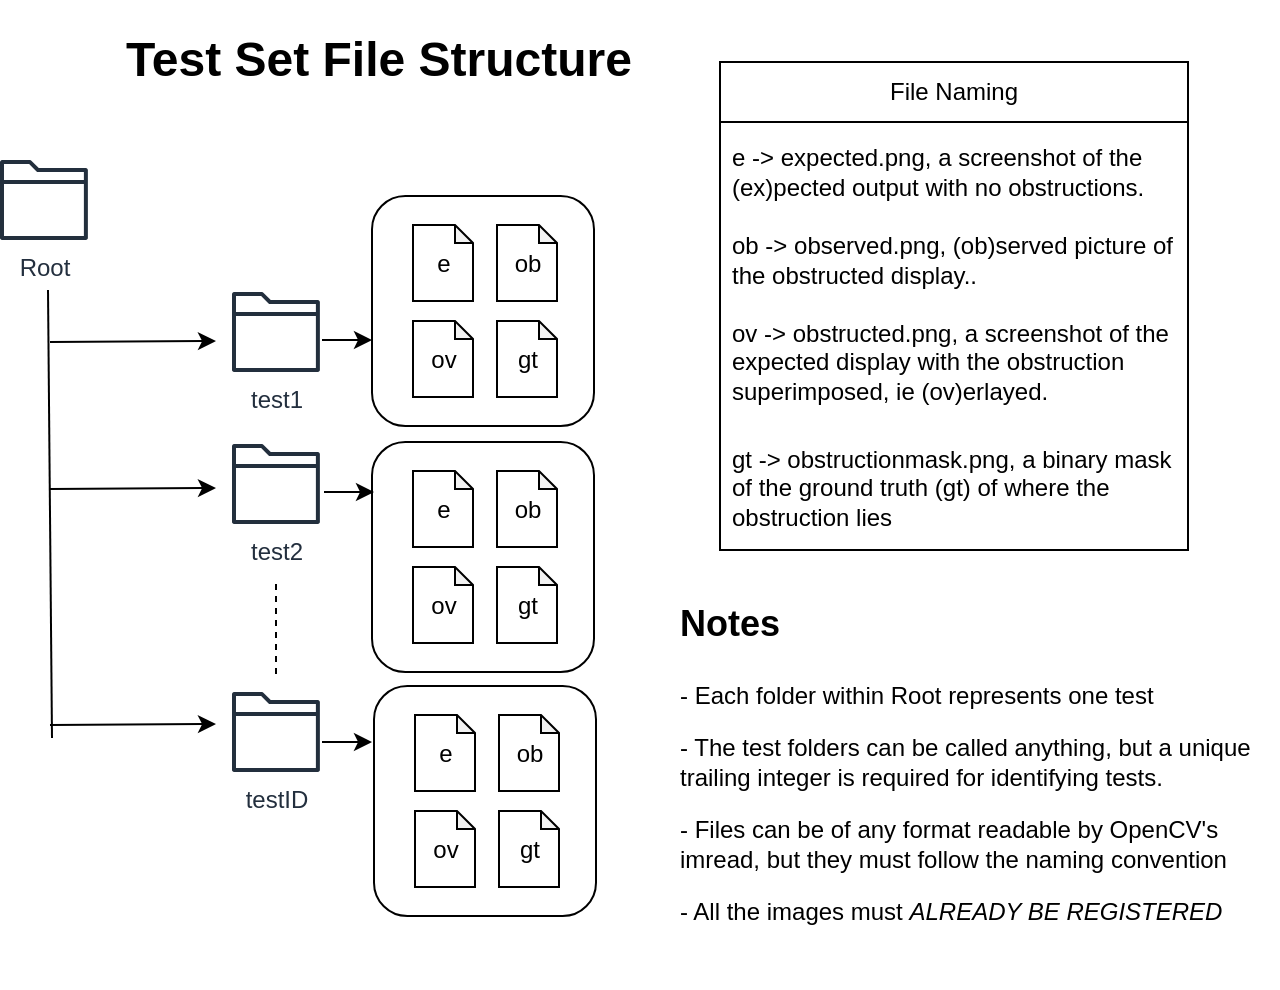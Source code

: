 <mxfile version="23.1.5" type="device">
  <diagram name="Page-1" id="hLoIuNdqNXHK0nv49yDD">
    <mxGraphModel dx="1306" dy="862" grid="0" gridSize="10" guides="1" tooltips="1" connect="1" arrows="1" fold="1" page="0" pageScale="1" pageWidth="850" pageHeight="1100" math="0" shadow="0">
      <root>
        <mxCell id="0" />
        <mxCell id="1" parent="0" />
        <mxCell id="tsd6rebk2KoI1GUDASzy-2" value="test1" style="sketch=0;outlineConnect=0;fontColor=#232F3E;gradientColor=none;fillColor=#232F3D;strokeColor=none;dashed=0;verticalLabelPosition=bottom;verticalAlign=top;align=center;html=1;fontSize=12;fontStyle=0;aspect=fixed;pointerEvents=1;shape=mxgraph.aws4.folder;" vertex="1" parent="1">
          <mxGeometry x="303" y="284" width="43.94" height="40" as="geometry" />
        </mxCell>
        <mxCell id="tsd6rebk2KoI1GUDASzy-3" value="Root" style="sketch=0;outlineConnect=0;fontColor=#232F3E;gradientColor=none;fillColor=#232F3D;strokeColor=none;dashed=0;verticalLabelPosition=bottom;verticalAlign=top;align=center;html=1;fontSize=12;fontStyle=0;aspect=fixed;pointerEvents=1;shape=mxgraph.aws4.folder;" vertex="1" parent="1">
          <mxGeometry x="187" y="218" width="43.94" height="40" as="geometry" />
        </mxCell>
        <mxCell id="tsd6rebk2KoI1GUDASzy-8" value="test2" style="sketch=0;outlineConnect=0;fontColor=#232F3E;gradientColor=none;fillColor=#232F3D;strokeColor=none;dashed=0;verticalLabelPosition=bottom;verticalAlign=top;align=center;html=1;fontSize=12;fontStyle=0;aspect=fixed;pointerEvents=1;shape=mxgraph.aws4.folder;" vertex="1" parent="1">
          <mxGeometry x="303" y="360" width="43.94" height="40" as="geometry" />
        </mxCell>
        <mxCell id="tsd6rebk2KoI1GUDASzy-10" value="testID" style="sketch=0;outlineConnect=0;fontColor=#232F3E;gradientColor=none;fillColor=#232F3D;strokeColor=none;dashed=0;verticalLabelPosition=bottom;verticalAlign=top;align=center;html=1;fontSize=12;fontStyle=0;aspect=fixed;pointerEvents=1;shape=mxgraph.aws4.folder;" vertex="1" parent="1">
          <mxGeometry x="303" y="484" width="43.94" height="40" as="geometry" />
        </mxCell>
        <mxCell id="tsd6rebk2KoI1GUDASzy-13" value="" style="endArrow=none;dashed=1;html=1;rounded=0;" edge="1" parent="1">
          <mxGeometry width="50" height="50" relative="1" as="geometry">
            <mxPoint x="325" y="475" as="sourcePoint" />
            <mxPoint x="325" y="429" as="targetPoint" />
          </mxGeometry>
        </mxCell>
        <mxCell id="tsd6rebk2KoI1GUDASzy-14" value="" style="endArrow=none;html=1;rounded=0;" edge="1" parent="1">
          <mxGeometry width="50" height="50" relative="1" as="geometry">
            <mxPoint x="213" y="507" as="sourcePoint" />
            <mxPoint x="211" y="283" as="targetPoint" />
          </mxGeometry>
        </mxCell>
        <mxCell id="tsd6rebk2KoI1GUDASzy-15" value="" style="endArrow=classic;html=1;rounded=0;" edge="1" parent="1">
          <mxGeometry width="50" height="50" relative="1" as="geometry">
            <mxPoint x="212" y="309" as="sourcePoint" />
            <mxPoint x="295" y="308.5" as="targetPoint" />
          </mxGeometry>
        </mxCell>
        <mxCell id="tsd6rebk2KoI1GUDASzy-16" value="" style="endArrow=classic;html=1;rounded=0;" edge="1" parent="1">
          <mxGeometry width="50" height="50" relative="1" as="geometry">
            <mxPoint x="212" y="382.5" as="sourcePoint" />
            <mxPoint x="295" y="382" as="targetPoint" />
          </mxGeometry>
        </mxCell>
        <mxCell id="tsd6rebk2KoI1GUDASzy-17" value="" style="endArrow=classic;html=1;rounded=0;" edge="1" parent="1">
          <mxGeometry width="50" height="50" relative="1" as="geometry">
            <mxPoint x="212" y="500.5" as="sourcePoint" />
            <mxPoint x="295" y="500" as="targetPoint" />
          </mxGeometry>
        </mxCell>
        <mxCell id="tsd6rebk2KoI1GUDASzy-18" value="" style="rounded=1;whiteSpace=wrap;html=1;" vertex="1" parent="1">
          <mxGeometry x="374" y="481" width="111" height="115" as="geometry" />
        </mxCell>
        <mxCell id="tsd6rebk2KoI1GUDASzy-7" value="gt" style="shape=note;whiteSpace=wrap;html=1;backgroundOutline=1;darkOpacity=0.05;size=9;" vertex="1" parent="1">
          <mxGeometry x="436.5" y="543.5" width="30" height="38" as="geometry" />
        </mxCell>
        <mxCell id="tsd6rebk2KoI1GUDASzy-19" value="ob" style="shape=note;whiteSpace=wrap;html=1;backgroundOutline=1;darkOpacity=0.05;size=9;" vertex="1" parent="1">
          <mxGeometry x="436.5" y="495.5" width="30" height="38" as="geometry" />
        </mxCell>
        <mxCell id="tsd6rebk2KoI1GUDASzy-20" value="ov" style="shape=note;whiteSpace=wrap;html=1;backgroundOutline=1;darkOpacity=0.05;size=9;" vertex="1" parent="1">
          <mxGeometry x="394.5" y="543.5" width="30" height="38" as="geometry" />
        </mxCell>
        <mxCell id="tsd6rebk2KoI1GUDASzy-21" value="e" style="shape=note;whiteSpace=wrap;html=1;backgroundOutline=1;darkOpacity=0.05;size=9;" vertex="1" parent="1">
          <mxGeometry x="394.5" y="495.5" width="30" height="38" as="geometry" />
        </mxCell>
        <mxCell id="tsd6rebk2KoI1GUDASzy-22" value="File Naming" style="swimlane;fontStyle=0;childLayout=stackLayout;horizontal=1;startSize=30;horizontalStack=0;resizeParent=1;resizeParentMax=0;resizeLast=0;collapsible=1;marginBottom=0;whiteSpace=wrap;html=1;" vertex="1" parent="1">
          <mxGeometry x="547" y="169" width="234" height="244" as="geometry" />
        </mxCell>
        <mxCell id="tsd6rebk2KoI1GUDASzy-23" value="e -&amp;gt; expected.png, a screenshot of the (ex)pected output with no obstructions." style="text;strokeColor=none;fillColor=none;align=left;verticalAlign=middle;spacingLeft=4;spacingRight=4;overflow=hidden;points=[[0,0.5],[1,0.5]];portConstraint=eastwest;rotatable=0;whiteSpace=wrap;html=1;" vertex="1" parent="tsd6rebk2KoI1GUDASzy-22">
          <mxGeometry y="30" width="234" height="49" as="geometry" />
        </mxCell>
        <mxCell id="tsd6rebk2KoI1GUDASzy-24" value="ob -&amp;gt; observed.png, (ob)served picture of the obstructed display.." style="text;strokeColor=none;fillColor=none;align=left;verticalAlign=middle;spacingLeft=4;spacingRight=4;overflow=hidden;points=[[0,0.5],[1,0.5]];portConstraint=eastwest;rotatable=0;whiteSpace=wrap;html=1;" vertex="1" parent="tsd6rebk2KoI1GUDASzy-22">
          <mxGeometry y="79" width="234" height="39" as="geometry" />
        </mxCell>
        <mxCell id="tsd6rebk2KoI1GUDASzy-25" value="ov -&amp;gt; obstructed.png, a screenshot of the expected display with the obstruction superimposed, ie (ov)erlayed." style="text;strokeColor=none;fillColor=none;align=left;verticalAlign=middle;spacingLeft=4;spacingRight=4;overflow=hidden;points=[[0,0.5],[1,0.5]];portConstraint=eastwest;rotatable=0;whiteSpace=wrap;html=1;" vertex="1" parent="tsd6rebk2KoI1GUDASzy-22">
          <mxGeometry y="118" width="234" height="63" as="geometry" />
        </mxCell>
        <mxCell id="tsd6rebk2KoI1GUDASzy-28" value="&lt;div&gt;gt -&amp;gt; obstructionmask.png, a binary mask of the ground truth (gt) of where the obstruction lies&lt;br&gt;&lt;/div&gt;" style="text;strokeColor=none;fillColor=none;align=left;verticalAlign=middle;spacingLeft=4;spacingRight=4;overflow=hidden;points=[[0,0.5],[1,0.5]];portConstraint=eastwest;rotatable=0;whiteSpace=wrap;html=1;" vertex="1" parent="tsd6rebk2KoI1GUDASzy-22">
          <mxGeometry y="181" width="234" height="63" as="geometry" />
        </mxCell>
        <mxCell id="tsd6rebk2KoI1GUDASzy-29" value="&lt;h1&gt;&lt;font style=&quot;font-size: 18px;&quot;&gt;Notes&lt;/font&gt;&lt;/h1&gt;&lt;p&gt;- Each folder within Root represents one test&lt;/p&gt;&lt;p&gt;- The test folders can be called anything, but a unique trailing integer is required for identifying tests.&lt;/p&gt;&lt;p&gt;- Files can be of any format readable by OpenCV&#39;s imread, but they must follow the naming convention&lt;/p&gt;&lt;p&gt;- All the images must &lt;i&gt;ALREADY BE REGISTERED&lt;/i&gt;&lt;br&gt;&lt;/p&gt;" style="text;html=1;spacing=5;spacingTop=-20;whiteSpace=wrap;overflow=hidden;rounded=0;" vertex="1" parent="1">
          <mxGeometry x="522" y="428" width="304" height="204" as="geometry" />
        </mxCell>
        <mxCell id="tsd6rebk2KoI1GUDASzy-36" value="" style="group" vertex="1" connectable="0" parent="1">
          <mxGeometry x="373" y="359" width="111" height="115" as="geometry" />
        </mxCell>
        <mxCell id="tsd6rebk2KoI1GUDASzy-31" value="" style="rounded=1;whiteSpace=wrap;html=1;" vertex="1" parent="tsd6rebk2KoI1GUDASzy-36">
          <mxGeometry width="111" height="115" as="geometry" />
        </mxCell>
        <mxCell id="tsd6rebk2KoI1GUDASzy-32" value="gt" style="shape=note;whiteSpace=wrap;html=1;backgroundOutline=1;darkOpacity=0.05;size=9;" vertex="1" parent="tsd6rebk2KoI1GUDASzy-36">
          <mxGeometry x="62.5" y="62.5" width="30" height="38" as="geometry" />
        </mxCell>
        <mxCell id="tsd6rebk2KoI1GUDASzy-33" value="ob" style="shape=note;whiteSpace=wrap;html=1;backgroundOutline=1;darkOpacity=0.05;size=9;" vertex="1" parent="tsd6rebk2KoI1GUDASzy-36">
          <mxGeometry x="62.5" y="14.5" width="30" height="38" as="geometry" />
        </mxCell>
        <mxCell id="tsd6rebk2KoI1GUDASzy-34" value="ov" style="shape=note;whiteSpace=wrap;html=1;backgroundOutline=1;darkOpacity=0.05;size=9;" vertex="1" parent="tsd6rebk2KoI1GUDASzy-36">
          <mxGeometry x="20.5" y="62.5" width="30" height="38" as="geometry" />
        </mxCell>
        <mxCell id="tsd6rebk2KoI1GUDASzy-35" value="e" style="shape=note;whiteSpace=wrap;html=1;backgroundOutline=1;darkOpacity=0.05;size=9;" vertex="1" parent="tsd6rebk2KoI1GUDASzy-36">
          <mxGeometry x="20.5" y="14.5" width="30" height="38" as="geometry" />
        </mxCell>
        <mxCell id="tsd6rebk2KoI1GUDASzy-37" value="" style="group" vertex="1" connectable="0" parent="1">
          <mxGeometry x="373" y="236" width="111" height="115" as="geometry" />
        </mxCell>
        <mxCell id="tsd6rebk2KoI1GUDASzy-38" value="" style="rounded=1;whiteSpace=wrap;html=1;" vertex="1" parent="tsd6rebk2KoI1GUDASzy-37">
          <mxGeometry width="111" height="115" as="geometry" />
        </mxCell>
        <mxCell id="tsd6rebk2KoI1GUDASzy-39" value="gt" style="shape=note;whiteSpace=wrap;html=1;backgroundOutline=1;darkOpacity=0.05;size=9;" vertex="1" parent="tsd6rebk2KoI1GUDASzy-37">
          <mxGeometry x="62.5" y="62.5" width="30" height="38" as="geometry" />
        </mxCell>
        <mxCell id="tsd6rebk2KoI1GUDASzy-40" value="ob" style="shape=note;whiteSpace=wrap;html=1;backgroundOutline=1;darkOpacity=0.05;size=9;" vertex="1" parent="tsd6rebk2KoI1GUDASzy-37">
          <mxGeometry x="62.5" y="14.5" width="30" height="38" as="geometry" />
        </mxCell>
        <mxCell id="tsd6rebk2KoI1GUDASzy-41" value="ov" style="shape=note;whiteSpace=wrap;html=1;backgroundOutline=1;darkOpacity=0.05;size=9;" vertex="1" parent="tsd6rebk2KoI1GUDASzy-37">
          <mxGeometry x="20.5" y="62.5" width="30" height="38" as="geometry" />
        </mxCell>
        <mxCell id="tsd6rebk2KoI1GUDASzy-42" value="e" style="shape=note;whiteSpace=wrap;html=1;backgroundOutline=1;darkOpacity=0.05;size=9;" vertex="1" parent="tsd6rebk2KoI1GUDASzy-37">
          <mxGeometry x="20.5" y="14.5" width="30" height="38" as="geometry" />
        </mxCell>
        <mxCell id="tsd6rebk2KoI1GUDASzy-43" value="" style="endArrow=classic;html=1;rounded=0;" edge="1" parent="1">
          <mxGeometry width="50" height="50" relative="1" as="geometry">
            <mxPoint x="348" y="509" as="sourcePoint" />
            <mxPoint x="373" y="509" as="targetPoint" />
          </mxGeometry>
        </mxCell>
        <mxCell id="tsd6rebk2KoI1GUDASzy-44" value="" style="endArrow=classic;html=1;rounded=0;" edge="1" parent="1">
          <mxGeometry width="50" height="50" relative="1" as="geometry">
            <mxPoint x="349" y="384" as="sourcePoint" />
            <mxPoint x="374" y="384" as="targetPoint" />
          </mxGeometry>
        </mxCell>
        <mxCell id="tsd6rebk2KoI1GUDASzy-45" value="" style="endArrow=classic;html=1;rounded=0;" edge="1" parent="1">
          <mxGeometry width="50" height="50" relative="1" as="geometry">
            <mxPoint x="348" y="308" as="sourcePoint" />
            <mxPoint x="373" y="308" as="targetPoint" />
          </mxGeometry>
        </mxCell>
        <mxCell id="tsd6rebk2KoI1GUDASzy-46" value="&lt;h1&gt;Test Set File Structure&lt;br&gt;&lt;/h1&gt;" style="text;html=1;spacing=5;spacingTop=-20;whiteSpace=wrap;overflow=hidden;rounded=0;" vertex="1" parent="1">
          <mxGeometry x="245" y="148" width="279" height="73" as="geometry" />
        </mxCell>
      </root>
    </mxGraphModel>
  </diagram>
</mxfile>
